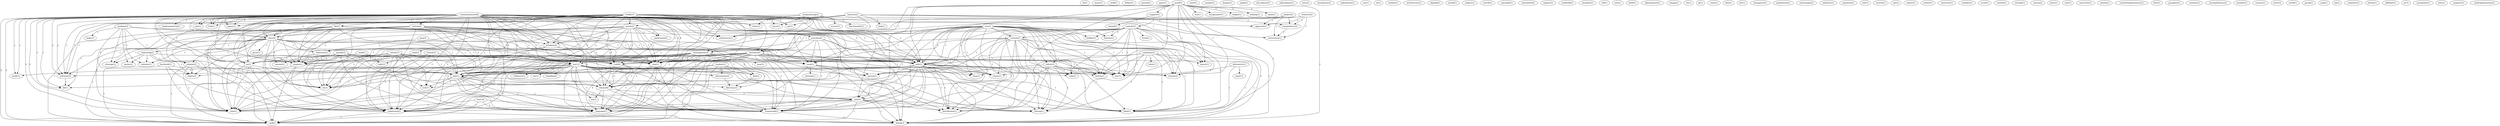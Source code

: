 digraph G {
  cb [ label="cb(3)" ];
  menu [ label="menu(7)" ];
  stuff [ label="stuff(1)" ];
  define [ label="define(1)" ];
  journal [ label="journal(1)" ];
  sparc [ label="sparc(1)" ];
  problem [ label="problem(2)" ];
  looks [ label="looks(1)" ];
  class [ label="class(4)" ];
  seems [ label="seems(1)" ];
  used [ label="used(1)" ];
  strategy [ label="strategy(1)" ];
  redraws [ label="redraws(1)" ];
  window [ label="window(2)" ];
  object [ label="object(2)" ];
  style [ label="style(1)" ];
  sample [ label="sample(1)" ];
  institute [ label="institute(2)" ];
  univie [ label="univie(2)" ];
  approach [ label="approach(1)" ];
  manipulative [ label="manipulative(1)" ];
  interaction [ label="interaction(1)" ];
  bug [ label="bug(1)" ];
  mail [ label="mail(3)" ];
  xmplus [ label="xmplus(1)" ];
  ac [ label="ac(2)" ];
  achitecture [ label="achitecture(1)" ];
  software [ label="software(2)" ];
  toolkit [ label="toolkit(3)" ];
  application [ label="application(1)" ];
  initialize [ label="initialize(4)" ];
  quit [ label="quit(2)" ];
  edit [ label="edit(1)" ];
  interface [ label="interface(6)" ];
  exit [ label="exit(1)" ];
  xit [ label="xit(1)" ];
  void [ label="void(9)" ];
  char [ label="char(1)" ];
  char [ label="char(1)" ];
  edit [ label="edit(3)" ];
  release [ label="release(8)" ];
  user [ label="user(5)" ];
  quit [ label="quit(1)" ];
  mini [ label="mini(1)" ];
  language [ label="language(1)" ];
  implement [ label="implement(2)" ];
  framework [ label="framework(2)" ];
  cmd [ label="cmd(4)" ];
  research [ label="research(2)" ];
  project [ label="project(2)" ];
  display [ label="display(1)" ];
  alternative [ label="alternative(1)" ];
  input [ label="input(1)" ];
  text [ label="text(1)" ];
  label [ label="label(1)" ];
  alpha [ label="alpha(1)" ];
  description [ label="description(1)" ];
  addsubpane [ label="addsubpane(1)" ];
  item [ label="item(2)" ];
  use [ label="use(3)" ];
  editor [ label="editor(3)" ];
  version [ label="version(2)" ];
  color [ label="color(1)" ];
  feature [ label="feature(1)" ];
  builder [ label="builder(1)" ];
  layout [ label="layout(1)" ];
  format [ label="format(2)" ];
  development [ label="development(4)" ];
  parser [ label="parser(1)" ];
  reference [ label="reference(2)" ];
  button [ label="button(1)" ];
  create [ label="create(1)" ];
  distribution [ label="distribution(1)" ];
  bitmap [ label="bitmap(1)" ];
  time [ label="time(1)" ];
  dialog [ label="dialog(3)" ];
  commoninteract [ label="commoninteract(2)" ];
  file [ label="file(2)" ];
  provides [ label="provides(2)" ];
  system [ label="system(2)" ];
  state [ label="state(1)" ];
  implementation [ label="implementation(1)" ];
  art [ label="art(1)" ];
  issue [ label="issue(1)" ];
  pre [ label="pre(1)" ];
  xm [ label="xm(12)" ];
  profit [ label="profit(1)" ];
  look [ label="look(1)" ];
  paper [ label="paper(1)" ];
  lib [ label="lib(1)" ];
  mechanism [ label="mechanism(1)" ];
  radiobutton [ label="radiobutton(1)" ];
  sun [ label="sun(1)" ];
  support [ label="support(1)" ];
  controls [ label="controls(1)" ];
  extend [ label="extend(1)" ];
  ux [ label="ux(1)" ];
  level [ label="level(2)" ];
  toolbar [ label="toolbar(1)" ];
  architecture [ label="architecture(1)" ];
  digitalk [ label="digitalk(1)" ];
  install [ label="install(1)" ];
  subject [ label="subject(1)" ];
  contrib [ label="contrib(1)" ];
  copyright [ label="copyright(1)" ];
  programming [ label="programming(2)" ];
  access [ label="access(1)" ];
  functionality [ label="functionality(1)" ];
  xmwindow [ label="xmwindow(2)" ];
  replace [ label="replace(1)" ];
  smalltalk [ label="smalltalk(2)" ];
  checkbox [ label="checkbox(1)" ];
  call [ label="call(1)" ];
  redrawing [ label="redrawing(2)" ];
  gives [ label="gives(1)" ];
  manual [ label="manual(1)" ];
  xaw [ label="xaw(1)" ];
  build [ label="build(1)" ];
  addseparator [ label="addseparator(1)" ];
  xmapp [ label="xmapp(1)" ];
  try [ label="try(1)" ];
  pl [ label="pl(1)" ];
  combobox [ label="combobox(2)" ];
  tries [ label="tries(1)" ];
  send [ label="send(1)" ];
  addr [ label="addr(1)" ];
  find [ label="find(2)" ];
  came [ label="came(1)" ];
  idea [ label="idea(1)" ];
  doc [ label="doc(1)" ];
  develop [ label="develop(1)" ];
  motif [ label="motif(5)" ];
  run [ label="run(1)" ];
  encapsulate [ label="encapsulate(1)" ];
  widget [ label="widget(1)" ];
  nothing [ label="nothing(1)" ];
  name [ label="name(1)" ];
  support [ label="support(1)" ];
  lenaugasse [ label="lenaugasse(1)" ];
  pushbutton [ label="pushbutton(1)" ];
  staticimage [ label="staticimage(2)" ];
  nullentry [ label="nullentry(1)" ];
  myedit [ label="myedit(2)" ];
  panearea [ label="panearea(1)" ];
  settext [ label="settext(1)" ];
  edu [ label="edu(1)" ];
  austria [ label="austria(1)" ];
  mit [ label="mit(1)" ];
  year [ label="year(1)" ];
  export [ label="export(1)" ];
  author [ label="author(1)" ];
  statictext [ label="statictext(1)" ];
  compiler [ label="compiler(1)" ];
  event [ label="event(1)" ];
  caution [ label="caution(1)" ];
  extends [ label="extends(1)" ];
  vienna [ label="vienna(2)" ];
  linux [ label="linux(1)" ];
  mac [ label="mac(1)" ];
  gnu [ label="gnu(3)" ];
  commoninteract [ label="commoninteract(6)" ];
  university [ label="university(1)" ];
  athena [ label="athena(1)" ];
  createdropdownmenu [ label="createdropdownmenu(1)" ];
  beta [ label="beta(1)" ];
  strassl [ label="strassl(1)" ];
  groupbox [ label="groupbox(1)" ];
  lot [ label="lot(1)" ];
  contains [ label="contains(1)" ];
  incompleteness [ label="incompleteness(1)" ];
  settext [ label="settext(1)" ];
  member [ label="member(1)" ];
  science [ label="science(1)" ];
  information [ label="information(2)" ];
  redirects [ label="redirects(1)" ];
  tar [ label="tar(1)" ];
  directory [ label="directory(1)" ];
  handling [ label="handling(1)" ];
  readme [ label="readme(1)" ];
  entry [ label="entry(3)" ];
  world [ label="world(1)" ];
  group [ label="group(1)" ];
  joop [ label="joop(1)" ];
  test [ label="test(10)" ];
  hp [ label="hp(2)" ];
  computer [ label="computer(1)" ];
  listbox [ label="listbox(1)" ];
  addlabel [ label="addlabel(1)" ];
  bernhard [ label="bernhard(1)" ];
  pc [ label="pc(1)" ];
  usersguide [ label="usersguide(1)" ];
  june [ label="june(1)" ];
  supports [ label="supports(1)" ];
  xmdropdownmenu [ label="xmdropdownmenu(1)" ];
  problem -> looks [ label="1" ];
  problem -> class [ label="1" ];
  problem -> seems [ label="1" ];
  problem -> used [ label="1" ];
  problem -> strategy [ label="1" ];
  problem -> redraws [ label="1" ];
  problem -> window [ label="1" ];
  problem -> object [ label="1" ];
  institute -> univie [ label="1" ];
  institute -> approach [ label="1" ];
  institute -> manipulative [ label="1" ];
  institute -> interaction [ label="1" ];
  institute -> bug [ label="1" ];
  institute -> mail [ label="1" ];
  institute -> xmplus [ label="1" ];
  institute -> ac [ label="1" ];
  institute -> achitecture [ label="1" ];
  institute -> software [ label="1" ];
  toolkit -> univie [ label="1" ];
  toolkit -> application [ label="1" ];
  toolkit -> initialize [ label="2" ];
  toolkit -> quit [ label="2" ];
  toolkit -> edit [ label="2" ];
  toolkit -> class [ label="1" ];
  toolkit -> interface [ label="1" ];
  toolkit -> exit [ label="1" ];
  toolkit -> xit [ label="1" ];
  toolkit -> void [ label="2" ];
  toolkit -> char [ label="2" ];
  toolkit -> char [ label="2" ];
  toolkit -> edit [ label="2" ];
  toolkit -> release [ label="1" ];
  toolkit -> xmplus [ label="1" ];
  toolkit -> ac [ label="1" ];
  toolkit -> user [ label="1" ];
  toolkit -> quit [ label="2" ];
  toolkit -> mini [ label="1" ];
  toolkit -> language [ label="1" ];
  toolkit -> implement [ label="1" ];
  toolkit -> framework [ label="1" ];
  toolkit -> cmd [ label="2" ];
  research -> approach [ label="1" ];
  research -> manipulative [ label="1" ];
  research -> interaction [ label="1" ];
  research -> achitecture [ label="1" ];
  research -> software [ label="1" ];
  project -> approach [ label="1" ];
  project -> manipulative [ label="1" ];
  project -> interaction [ label="1" ];
  project -> achitecture [ label="1" ];
  project -> software [ label="1" ];
  univie -> application [ label="1" ];
  univie -> initialize [ label="1" ];
  univie -> quit [ label="1" ];
  univie -> edit [ label="1" ];
  univie -> class [ label="1" ];
  univie -> xit [ label="1" ];
  univie -> void [ label="1" ];
  univie -> char [ label="1" ];
  univie -> char [ label="1" ];
  univie -> edit [ label="1" ];
  univie -> quit [ label="1" ];
  univie -> mini [ label="1" ];
  univie -> implement [ label="1" ];
  univie -> cmd [ label="1" ];
  alternative -> input [ label="1" ];
  alternative -> text [ label="1" ];
  alternative -> label [ label="1" ];
  use -> editor [ label="2" ];
  use -> edit [ label="1" ];
  use -> version [ label="1" ];
  use -> color [ label="1" ];
  use -> feature [ label="1" ];
  use -> builder [ label="1" ];
  use -> used [ label="1" ];
  use -> layout [ label="1" ];
  use -> format [ label="1" ];
  use -> development [ label="1" ];
  use -> interface [ label="1" ];
  use -> parser [ label="1" ];
  use -> reference [ label="1" ];
  use -> button [ label="1" ];
  use -> edit [ label="1" ];
  use -> create [ label="1" ];
  use -> text [ label="1" ];
  use -> user [ label="1" ];
  use -> distribution [ label="1" ];
  use -> bitmap [ label="1" ];
  use -> label [ label="1" ];
  use -> time [ label="1" ];
  use -> framework [ label="1" ];
  use -> dialog [ label="2" ];
  manipulative -> interaction [ label="1" ];
  commoninteract -> file [ label="1" ];
  commoninteract -> initialize [ label="2" ];
  commoninteract -> quit [ label="2" ];
  commoninteract -> editor [ label="1" ];
  commoninteract -> edit [ label="2" ];
  commoninteract -> provides [ label="1" ];
  commoninteract -> interaction [ label="1" ];
  commoninteract -> system [ label="1" ];
  commoninteract -> class [ label="3" ];
  commoninteract -> state [ label="1" ];
  commoninteract -> used [ label="1" ];
  commoninteract -> implementation [ label="1" ];
  commoninteract -> art [ label="1" ];
  commoninteract -> xit [ label="2" ];
  commoninteract -> void [ label="2" ];
  commoninteract -> char [ label="2" ];
  commoninteract -> issue [ label="1" ];
  commoninteract -> char [ label="2" ];
  commoninteract -> pre [ label="1" ];
  commoninteract -> edit [ label="2" ];
  commoninteract -> release [ label="1" ];
  commoninteract -> xmplus [ label="2" ];
  commoninteract -> ac [ label="2" ];
  commoninteract -> achitecture [ label="1" ];
  commoninteract -> xm [ label="2" ];
  commoninteract -> profit [ label="1" ];
  commoninteract -> look [ label="1" ];
  commoninteract -> software [ label="2" ];
  commoninteract -> quit [ label="2" ];
  commoninteract -> mini [ label="2" ];
  commoninteract -> implement [ label="3" ];
  commoninteract -> paper [ label="1" ];
  commoninteract -> cmd [ label="2" ];
  commoninteract -> lib [ label="1" ];
  commoninteract -> dialog [ label="1" ];
  file -> initialize [ label="1" ];
  file -> quit [ label="1" ];
  file -> edit [ label="1" ];
  file -> class [ label="1" ];
  file -> xit [ label="1" ];
  file -> void [ label="1" ];
  file -> char [ label="1" ];
  file -> char [ label="1" ];
  file -> edit [ label="1" ];
  file -> xmplus [ label="1" ];
  file -> ac [ label="1" ];
  file -> quit [ label="1" ];
  file -> mini [ label="1" ];
  file -> implement [ label="1" ];
  file -> cmd [ label="1" ];
  file -> lib [ label="1" ];
  initialize -> xit [ label="2" ];
  initialize -> release [ label="2" ];
  initialize -> language [ label="2" ];
  initialize -> framework [ label="2" ];
  quit -> exit [ label="1" ];
  quit -> xit [ label="2" ];
  quit -> release [ label="1" ];
  quit -> language [ label="1" ];
  quit -> framework [ label="1" ];
  support -> controls [ label="1" ];
  support -> extend [ label="1" ];
  editor -> color [ label="1" ];
  editor -> format [ label="1" ];
  editor -> parser [ label="1" ];
  editor -> button [ label="1" ];
  editor -> create [ label="1" ];
  editor -> text [ label="1" ];
  editor -> distribution [ label="1" ];
  editor -> bitmap [ label="1" ];
  editor -> label [ label="1" ];
  edit -> color [ label="1" ];
  edit -> format [ label="1" ];
  edit -> exit [ label="1" ];
  edit -> button [ label="1" ];
  edit -> release [ label="1" ];
  edit -> text [ label="1" ];
  edit -> distribution [ label="1" ];
  edit -> bitmap [ label="1" ];
  edit -> label [ label="1" ];
  edit -> quit [ label="1" ];
  edit -> language [ label="1" ];
  edit -> framework [ label="1" ];
  controls -> version [ label="1" ];
  controls -> color [ label="1" ];
  controls -> level [ label="1" ];
  controls -> feature [ label="1" ];
  controls -> builder [ label="1" ];
  controls -> layout [ label="1" ];
  controls -> format [ label="1" ];
  controls -> interface [ label="1" ];
  controls -> button [ label="1" ];
  controls -> edit [ label="1" ];
  controls -> text [ label="1" ];
  controls -> user [ label="1" ];
  controls -> distribution [ label="1" ];
  controls -> bitmap [ label="1" ];
  controls -> label [ label="1" ];
  controls -> dialog [ label="1" ];
  provides -> used [ label="1" ];
  provides -> development [ label="1" ];
  provides -> parser [ label="1" ];
  provides -> create [ label="1" ];
  provides -> time [ label="1" ];
  provides -> framework [ label="1" ];
  provides -> dialog [ label="1" ];
  programming -> access [ label="1" ];
  programming -> functionality [ label="1" ];
  programming -> state [ label="1" ];
  programming -> used [ label="1" ];
  programming -> interface [ label="1" ];
  programming -> art [ label="1" ];
  programming -> issue [ label="1" ];
  programming -> look [ label="1" ];
  programming -> paper [ label="1" ];
  version -> color [ label="1" ];
  version -> used [ label="1" ];
  version -> format [ label="1" ];
  version -> development [ label="1" ];
  version -> parser [ label="1" ];
  version -> button [ label="1" ];
  version -> edit [ label="1" ];
  version -> create [ label="1" ];
  version -> text [ label="1" ];
  version -> distribution [ label="1" ];
  version -> bitmap [ label="1" ];
  version -> label [ label="1" ];
  version -> time [ label="1" ];
  version -> framework [ label="1" ];
  system -> class [ label="1" ];
  system -> xit [ label="1" ];
  system -> void [ label="1" ];
  system -> char [ label="1" ];
  system -> char [ label="1" ];
  system -> edit [ label="1" ];
  system -> xmplus [ label="1" ];
  system -> ac [ label="1" ];
  system -> achitecture [ label="1" ];
  system -> xm [ label="1" ];
  system -> software [ label="1" ];
  system -> quit [ label="1" ];
  system -> mini [ label="1" ];
  system -> implement [ label="1" ];
  system -> cmd [ label="1" ];
  class -> redrawing [ label="1" ];
  class -> xit [ label="1" ];
  class -> gives [ label="1" ];
  class -> void [ label="1" ];
  class -> char [ label="1" ];
  class -> reference [ label="1" ];
  class -> char [ label="1" ];
  class -> manual [ label="1" ];
  class -> strategy [ label="1" ];
  class -> edit [ label="1" ];
  class -> redraws [ label="1" ];
  class -> window [ label="1" ];
  class -> quit [ label="1" ];
  class -> object [ label="1" ];
  class -> cmd [ label="1" ];
  redrawing -> seems [ label="1" ];
  redrawing -> used [ label="1" ];
  redrawing -> strategy [ label="1" ];
  redrawing -> redraws [ label="1" ];
  redrawing -> window [ label="1" ];
  redrawing -> object [ label="1" ];
  combobox -> layout [ label="1" ];
  combobox -> format [ label="1" ];
  combobox -> tries [ label="1" ];
  combobox -> button [ label="1" ];
  combobox -> edit [ label="1" ];
  combobox -> text [ label="1" ];
  combobox -> distribution [ label="1" ];
  combobox -> bitmap [ label="1" ];
  combobox -> label [ label="1" ];
  combobox -> dialog [ label="1" ];
  send -> addr [ label="1" ];
  send -> xmplus [ label="1" ];
  send -> ac [ label="1" ];
  send -> find [ label="1" ];
  used -> develop [ label="1" ];
  used -> parser [ label="1" ];
  used -> create [ label="1" ];
  used -> implement [ label="1" ];
  used -> dialog [ label="2" ];
  motif -> run [ label="1" ];
  motif -> layout [ label="1" ];
  motif -> format [ label="1" ];
  motif -> encapsulate [ label="2" ];
  motif -> interface [ label="1" ];
  motif -> widget [ label="1" ];
  motif -> nothing [ label="2" ];
  motif -> name [ label="2" ];
  motif -> support [ label="1" ];
  motif -> button [ label="1" ];
  motif -> edit [ label="1" ];
  motif -> text [ label="1" ];
  motif -> user [ label="1" ];
  motif -> distribution [ label="1" ];
  motif -> bitmap [ label="1" ];
  motif -> label [ label="1" ];
  motif -> dialog [ label="1" ];
  mail -> addr [ label="2" ];
  mail -> xmplus [ label="1" ];
  mail -> find [ label="2" ];
  myedit -> exit [ label="1" ];
  myedit -> xit [ label="2" ];
  myedit -> release [ label="1" ];
  myedit -> xmplus [ label="2" ];
  myedit -> ac [ label="2" ];
  myedit -> mini [ label="2" ];
  myedit -> language [ label="1" ];
  myedit -> implement [ label="2" ];
  myedit -> framework [ label="1" ];
  settext -> exit [ label="1" ];
  settext -> xit [ label="1" ];
  settext -> release [ label="1" ];
  settext -> xmplus [ label="1" ];
  settext -> ac [ label="1" ];
  settext -> mini [ label="1" ];
  settext -> language [ label="1" ];
  settext -> implement [ label="1" ];
  settext -> framework [ label="1" ];
  development -> xit [ label="2" ];
  development -> parser [ label="1" ];
  development -> void [ label="2" ];
  development -> char [ label="2" ];
  development -> char [ label="2" ];
  development -> edit [ label="2" ];
  development -> create [ label="1" ];
  development -> xmplus [ label="2" ];
  development -> ac [ label="2" ];
  development -> xm [ label="2" ];
  development -> year [ label="1" ];
  development -> quit [ label="2" ];
  development -> mini [ label="2" ];
  development -> implement [ label="2" ];
  development -> cmd [ label="2" ];
  development -> dialog [ label="1" ];
  interface -> xit [ label="1" ];
  interface -> void [ label="1" ];
  interface -> char [ label="1" ];
  interface -> char [ label="1" ];
  interface -> button [ label="1" ];
  interface -> edit [ label="2" ];
  interface -> text [ label="1" ];
  interface -> xmplus [ label="2" ];
  interface -> ac [ label="2" ];
  interface -> xm [ label="1" ];
  interface -> distribution [ label="1" ];
  interface -> bitmap [ label="1" ];
  interface -> label [ label="1" ];
  interface -> quit [ label="1" ];
  interface -> mini [ label="1" ];
  interface -> language [ label="1" ];
  interface -> implement [ label="1" ];
  interface -> framework [ label="1" ];
  interface -> cmd [ label="1" ];
  interface -> dialog [ label="1" ];
  void -> release [ label="4" ];
  void -> language [ label="4" ];
  void -> framework [ label="4" ];
  gnu -> reference [ label="2" ];
  gnu -> release [ label="1" ];
  char -> release [ label="1" ];
  char -> language [ label="1" ];
  char -> framework [ label="1" ];
  reference -> manual [ label="1" ];
  char -> release [ label="1" ];
  char -> language [ label="1" ];
  char -> framework [ label="1" ];
  commoninteract -> pre [ label="1" ];
  commoninteract -> edit [ label="2" ];
  commoninteract -> release [ label="1" ];
  commoninteract -> xmplus [ label="2" ];
  commoninteract -> ac [ label="2" ];
  commoninteract -> achitecture [ label="1" ];
  commoninteract -> xm [ label="2" ];
  commoninteract -> profit [ label="1" ];
  commoninteract -> look [ label="1" ];
  commoninteract -> software [ label="2" ];
  commoninteract -> quit [ label="2" ];
  commoninteract -> mini [ label="2" ];
  commoninteract -> implement [ label="3" ];
  commoninteract -> paper [ label="1" ];
  commoninteract -> cmd [ label="2" ];
  commoninteract -> lib [ label="1" ];
  commoninteract -> dialog [ label="1" ];
  edit -> release [ label="1" ];
  edit -> text [ label="1" ];
  edit -> distribution [ label="1" ];
  edit -> bitmap [ label="1" ];
  edit -> label [ label="1" ];
  edit -> quit [ label="1" ];
  edit -> language [ label="1" ];
  edit -> framework [ label="1" ];
  strassl -> xm [ label="1" ];
  strassl -> quit [ label="1" ];
  strassl -> mini [ label="1" ];
  strassl -> implement [ label="1" ];
  strassl -> cmd [ label="1" ];
  release -> user [ label="1" ];
  release -> language [ label="1" ];
  release -> lot [ label="1" ];
  release -> framework [ label="1" ];
  xmplus -> quit [ label="1" ];
  xmplus -> mini [ label="1" ];
  xmplus -> implement [ label="1" ];
  xmplus -> cmd [ label="1" ];
  ac -> quit [ label="1" ];
  ac -> mini [ label="1" ];
  ac -> implement [ label="1" ];
  ac -> cmd [ label="1" ];
  window -> quit [ label="1" ];
  window -> mini [ label="1" ];
  window -> implement [ label="1" ];
  window -> object [ label="1" ];
  window -> cmd [ label="1" ];
  settext -> mini [ label="1" ];
  settext -> language [ label="1" ];
  settext -> implement [ label="1" ];
  settext -> framework [ label="1" ];
  xm -> profit [ label="1" ];
  xm -> user [ label="2" ];
  xm -> information [ label="1" ];
  xm -> distribution [ label="1" ];
  xm -> redirects [ label="1" ];
  xm -> software [ label="1" ];
  xm -> bitmap [ label="1" ];
  xm -> label [ label="1" ];
  xm -> find [ label="2" ];
  xm -> quit [ label="4" ];
  xm -> mini [ label="3" ];
  xm -> time [ label="2" ];
  xm -> tar [ label="1" ];
  xm -> directory [ label="1" ];
  xm -> language [ label="1" ];
  xm -> implement [ label="3" ];
  xm -> lot [ label="1" ];
  xm -> framework [ label="3" ];
  xm -> object [ label="1" ];
  xm -> cmd [ label="4" ];
  xm -> lib [ label="1" ];
  xm -> dialog [ label="3" ];
  xm -> handling [ label="1" ];
  user -> distribution [ label="1" ];
  user -> bitmap [ label="1" ];
  user -> label [ label="1" ];
  user -> quit [ label="1" ];
  user -> mini [ label="1" ];
  user -> language [ label="1" ];
  user -> implement [ label="1" ];
  user -> framework [ label="1" ];
  user -> cmd [ label="1" ];
  user -> dialog [ label="1" ];
  readme -> information [ label="1" ];
  readme -> find [ label="1" ];
  readme -> quit [ label="1" ];
  readme -> directory [ label="1" ];
  readme -> language [ label="1" ];
  readme -> framework [ label="1" ];
  readme -> cmd [ label="1" ];
  information -> directory [ label="1" ];
  test -> mini [ label="7" ];
  test -> language [ label="3" ];
  test -> implement [ label="7" ];
  test -> framework [ label="3" ];
  software -> lib [ label="1" ];
  bernhard -> quit [ label="1" ];
  bernhard -> mini [ label="1" ];
  bernhard -> implement [ label="1" ];
  bernhard -> cmd [ label="1" ];
  find -> directory [ label="1" ];
  quit -> language [ label="1" ];
  quit -> framework [ label="1" ];
  implement -> cmd [ label="1" ];
  implement -> dialog [ label="1" ];
  framework -> dialog [ label="1" ];
}
